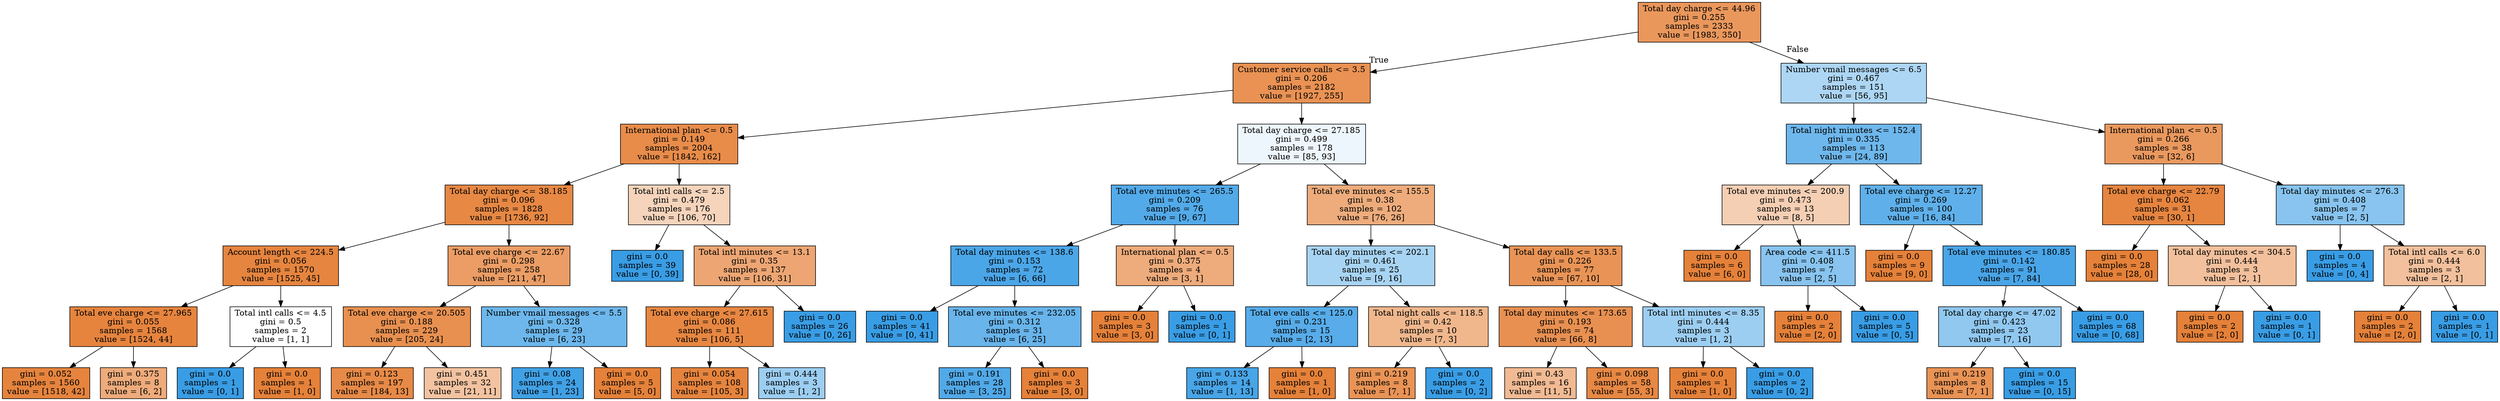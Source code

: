 digraph Tree {
node [shape=box, style="filled", color="black"] ;
0 [label="Total day charge <= 44.96\ngini = 0.255\nsamples = 2333\nvalue = [1983, 350]", fillcolor="#e58139d2"] ;
1 [label="Customer service calls <= 3.5\ngini = 0.206\nsamples = 2182\nvalue = [1927, 255]", fillcolor="#e58139dd"] ;
0 -> 1 [labeldistance=2.5, labelangle=45, headlabel="True"] ;
2 [label="International plan <= 0.5\ngini = 0.149\nsamples = 2004\nvalue = [1842, 162]", fillcolor="#e58139e9"] ;
1 -> 2 ;
3 [label="Total day charge <= 38.185\ngini = 0.096\nsamples = 1828\nvalue = [1736, 92]", fillcolor="#e58139f1"] ;
2 -> 3 ;
4 [label="Account length <= 224.5\ngini = 0.056\nsamples = 1570\nvalue = [1525, 45]", fillcolor="#e58139f7"] ;
3 -> 4 ;
5 [label="Total eve charge <= 27.965\ngini = 0.055\nsamples = 1568\nvalue = [1524, 44]", fillcolor="#e58139f8"] ;
4 -> 5 ;
6 [label="gini = 0.052\nsamples = 1560\nvalue = [1518, 42]", fillcolor="#e58139f8"] ;
5 -> 6 ;
7 [label="gini = 0.375\nsamples = 8\nvalue = [6, 2]", fillcolor="#e58139aa"] ;
5 -> 7 ;
8 [label="Total intl calls <= 4.5\ngini = 0.5\nsamples = 2\nvalue = [1, 1]", fillcolor="#e5813900"] ;
4 -> 8 ;
9 [label="gini = 0.0\nsamples = 1\nvalue = [0, 1]", fillcolor="#399de5ff"] ;
8 -> 9 ;
10 [label="gini = 0.0\nsamples = 1\nvalue = [1, 0]", fillcolor="#e58139ff"] ;
8 -> 10 ;
11 [label="Total eve charge <= 22.67\ngini = 0.298\nsamples = 258\nvalue = [211, 47]", fillcolor="#e58139c6"] ;
3 -> 11 ;
12 [label="Total eve charge <= 20.505\ngini = 0.188\nsamples = 229\nvalue = [205, 24]", fillcolor="#e58139e1"] ;
11 -> 12 ;
13 [label="gini = 0.123\nsamples = 197\nvalue = [184, 13]", fillcolor="#e58139ed"] ;
12 -> 13 ;
14 [label="gini = 0.451\nsamples = 32\nvalue = [21, 11]", fillcolor="#e5813979"] ;
12 -> 14 ;
15 [label="Number vmail messages <= 5.5\ngini = 0.328\nsamples = 29\nvalue = [6, 23]", fillcolor="#399de5bc"] ;
11 -> 15 ;
16 [label="gini = 0.08\nsamples = 24\nvalue = [1, 23]", fillcolor="#399de5f4"] ;
15 -> 16 ;
17 [label="gini = 0.0\nsamples = 5\nvalue = [5, 0]", fillcolor="#e58139ff"] ;
15 -> 17 ;
18 [label="Total intl calls <= 2.5\ngini = 0.479\nsamples = 176\nvalue = [106, 70]", fillcolor="#e5813957"] ;
2 -> 18 ;
19 [label="gini = 0.0\nsamples = 39\nvalue = [0, 39]", fillcolor="#399de5ff"] ;
18 -> 19 ;
20 [label="Total intl minutes <= 13.1\ngini = 0.35\nsamples = 137\nvalue = [106, 31]", fillcolor="#e58139b4"] ;
18 -> 20 ;
21 [label="Total eve charge <= 27.615\ngini = 0.086\nsamples = 111\nvalue = [106, 5]", fillcolor="#e58139f3"] ;
20 -> 21 ;
22 [label="gini = 0.054\nsamples = 108\nvalue = [105, 3]", fillcolor="#e58139f8"] ;
21 -> 22 ;
23 [label="gini = 0.444\nsamples = 3\nvalue = [1, 2]", fillcolor="#399de57f"] ;
21 -> 23 ;
24 [label="gini = 0.0\nsamples = 26\nvalue = [0, 26]", fillcolor="#399de5ff"] ;
20 -> 24 ;
25 [label="Total day charge <= 27.185\ngini = 0.499\nsamples = 178\nvalue = [85, 93]", fillcolor="#399de516"] ;
1 -> 25 ;
26 [label="Total eve minutes <= 265.5\ngini = 0.209\nsamples = 76\nvalue = [9, 67]", fillcolor="#399de5dd"] ;
25 -> 26 ;
27 [label="Total day minutes <= 138.6\ngini = 0.153\nsamples = 72\nvalue = [6, 66]", fillcolor="#399de5e8"] ;
26 -> 27 ;
28 [label="gini = 0.0\nsamples = 41\nvalue = [0, 41]", fillcolor="#399de5ff"] ;
27 -> 28 ;
29 [label="Total eve minutes <= 232.05\ngini = 0.312\nsamples = 31\nvalue = [6, 25]", fillcolor="#399de5c2"] ;
27 -> 29 ;
30 [label="gini = 0.191\nsamples = 28\nvalue = [3, 25]", fillcolor="#399de5e0"] ;
29 -> 30 ;
31 [label="gini = 0.0\nsamples = 3\nvalue = [3, 0]", fillcolor="#e58139ff"] ;
29 -> 31 ;
32 [label="International plan <= 0.5\ngini = 0.375\nsamples = 4\nvalue = [3, 1]", fillcolor="#e58139aa"] ;
26 -> 32 ;
33 [label="gini = 0.0\nsamples = 3\nvalue = [3, 0]", fillcolor="#e58139ff"] ;
32 -> 33 ;
34 [label="gini = 0.0\nsamples = 1\nvalue = [0, 1]", fillcolor="#399de5ff"] ;
32 -> 34 ;
35 [label="Total eve minutes <= 155.5\ngini = 0.38\nsamples = 102\nvalue = [76, 26]", fillcolor="#e58139a8"] ;
25 -> 35 ;
36 [label="Total day minutes <= 202.1\ngini = 0.461\nsamples = 25\nvalue = [9, 16]", fillcolor="#399de570"] ;
35 -> 36 ;
37 [label="Total eve calls <= 125.0\ngini = 0.231\nsamples = 15\nvalue = [2, 13]", fillcolor="#399de5d8"] ;
36 -> 37 ;
38 [label="gini = 0.133\nsamples = 14\nvalue = [1, 13]", fillcolor="#399de5eb"] ;
37 -> 38 ;
39 [label="gini = 0.0\nsamples = 1\nvalue = [1, 0]", fillcolor="#e58139ff"] ;
37 -> 39 ;
40 [label="Total night calls <= 118.5\ngini = 0.42\nsamples = 10\nvalue = [7, 3]", fillcolor="#e5813992"] ;
36 -> 40 ;
41 [label="gini = 0.219\nsamples = 8\nvalue = [7, 1]", fillcolor="#e58139db"] ;
40 -> 41 ;
42 [label="gini = 0.0\nsamples = 2\nvalue = [0, 2]", fillcolor="#399de5ff"] ;
40 -> 42 ;
43 [label="Total day calls <= 133.5\ngini = 0.226\nsamples = 77\nvalue = [67, 10]", fillcolor="#e58139d9"] ;
35 -> 43 ;
44 [label="Total day minutes <= 173.65\ngini = 0.193\nsamples = 74\nvalue = [66, 8]", fillcolor="#e58139e0"] ;
43 -> 44 ;
45 [label="gini = 0.43\nsamples = 16\nvalue = [11, 5]", fillcolor="#e581398b"] ;
44 -> 45 ;
46 [label="gini = 0.098\nsamples = 58\nvalue = [55, 3]", fillcolor="#e58139f1"] ;
44 -> 46 ;
47 [label="Total intl minutes <= 8.35\ngini = 0.444\nsamples = 3\nvalue = [1, 2]", fillcolor="#399de57f"] ;
43 -> 47 ;
48 [label="gini = 0.0\nsamples = 1\nvalue = [1, 0]", fillcolor="#e58139ff"] ;
47 -> 48 ;
49 [label="gini = 0.0\nsamples = 2\nvalue = [0, 2]", fillcolor="#399de5ff"] ;
47 -> 49 ;
50 [label="Number vmail messages <= 6.5\ngini = 0.467\nsamples = 151\nvalue = [56, 95]", fillcolor="#399de569"] ;
0 -> 50 [labeldistance=2.5, labelangle=-45, headlabel="False"] ;
51 [label="Total night minutes <= 152.4\ngini = 0.335\nsamples = 113\nvalue = [24, 89]", fillcolor="#399de5ba"] ;
50 -> 51 ;
52 [label="Total eve minutes <= 200.9\ngini = 0.473\nsamples = 13\nvalue = [8, 5]", fillcolor="#e5813960"] ;
51 -> 52 ;
53 [label="gini = 0.0\nsamples = 6\nvalue = [6, 0]", fillcolor="#e58139ff"] ;
52 -> 53 ;
54 [label="Area code <= 411.5\ngini = 0.408\nsamples = 7\nvalue = [2, 5]", fillcolor="#399de599"] ;
52 -> 54 ;
55 [label="gini = 0.0\nsamples = 2\nvalue = [2, 0]", fillcolor="#e58139ff"] ;
54 -> 55 ;
56 [label="gini = 0.0\nsamples = 5\nvalue = [0, 5]", fillcolor="#399de5ff"] ;
54 -> 56 ;
57 [label="Total eve charge <= 12.27\ngini = 0.269\nsamples = 100\nvalue = [16, 84]", fillcolor="#399de5ce"] ;
51 -> 57 ;
58 [label="gini = 0.0\nsamples = 9\nvalue = [9, 0]", fillcolor="#e58139ff"] ;
57 -> 58 ;
59 [label="Total eve minutes <= 180.85\ngini = 0.142\nsamples = 91\nvalue = [7, 84]", fillcolor="#399de5ea"] ;
57 -> 59 ;
60 [label="Total day charge <= 47.02\ngini = 0.423\nsamples = 23\nvalue = [7, 16]", fillcolor="#399de58f"] ;
59 -> 60 ;
61 [label="gini = 0.219\nsamples = 8\nvalue = [7, 1]", fillcolor="#e58139db"] ;
60 -> 61 ;
62 [label="gini = 0.0\nsamples = 15\nvalue = [0, 15]", fillcolor="#399de5ff"] ;
60 -> 62 ;
63 [label="gini = 0.0\nsamples = 68\nvalue = [0, 68]", fillcolor="#399de5ff"] ;
59 -> 63 ;
64 [label="International plan <= 0.5\ngini = 0.266\nsamples = 38\nvalue = [32, 6]", fillcolor="#e58139cf"] ;
50 -> 64 ;
65 [label="Total eve charge <= 22.79\ngini = 0.062\nsamples = 31\nvalue = [30, 1]", fillcolor="#e58139f6"] ;
64 -> 65 ;
66 [label="gini = 0.0\nsamples = 28\nvalue = [28, 0]", fillcolor="#e58139ff"] ;
65 -> 66 ;
67 [label="Total day minutes <= 304.5\ngini = 0.444\nsamples = 3\nvalue = [2, 1]", fillcolor="#e581397f"] ;
65 -> 67 ;
68 [label="gini = 0.0\nsamples = 2\nvalue = [2, 0]", fillcolor="#e58139ff"] ;
67 -> 68 ;
69 [label="gini = 0.0\nsamples = 1\nvalue = [0, 1]", fillcolor="#399de5ff"] ;
67 -> 69 ;
70 [label="Total day minutes <= 276.3\ngini = 0.408\nsamples = 7\nvalue = [2, 5]", fillcolor="#399de599"] ;
64 -> 70 ;
71 [label="gini = 0.0\nsamples = 4\nvalue = [0, 4]", fillcolor="#399de5ff"] ;
70 -> 71 ;
72 [label="Total intl calls <= 6.0\ngini = 0.444\nsamples = 3\nvalue = [2, 1]", fillcolor="#e581397f"] ;
70 -> 72 ;
73 [label="gini = 0.0\nsamples = 2\nvalue = [2, 0]", fillcolor="#e58139ff"] ;
72 -> 73 ;
74 [label="gini = 0.0\nsamples = 1\nvalue = [0, 1]", fillcolor="#399de5ff"] ;
72 -> 74 ;
}